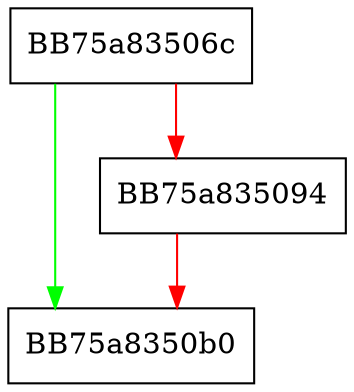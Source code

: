 digraph _Change_array {
  node [shape="box"];
  graph [splines=ortho];
  BB75a83506c -> BB75a8350b0 [color="green"];
  BB75a83506c -> BB75a835094 [color="red"];
  BB75a835094 -> BB75a8350b0 [color="red"];
}